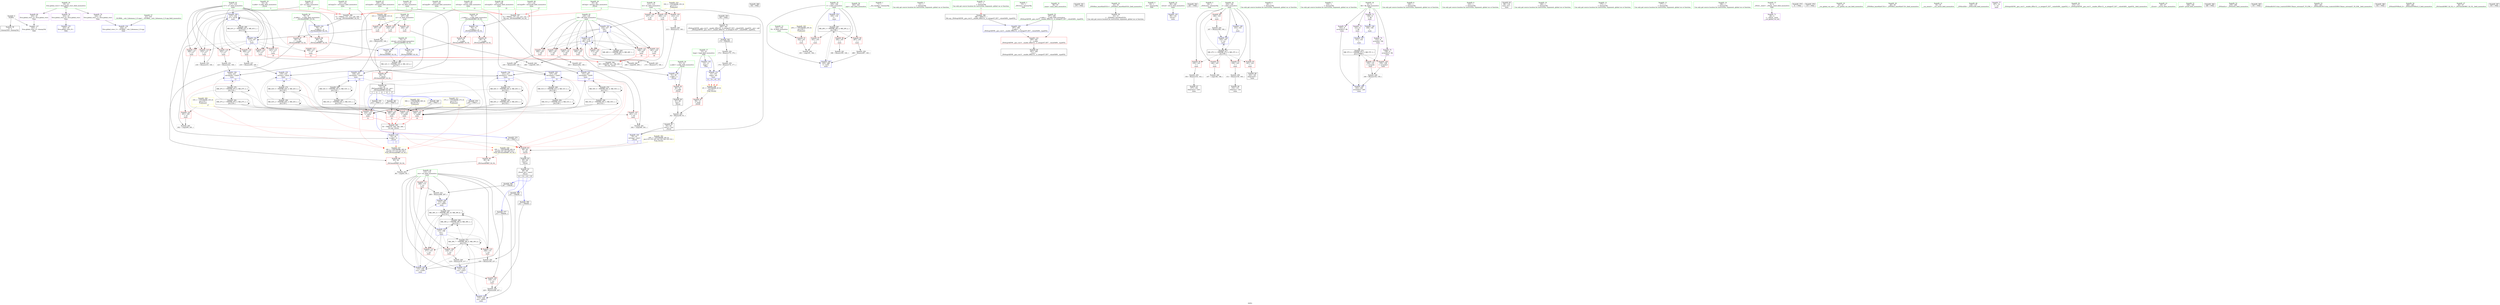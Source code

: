 digraph "SVFG" {
	label="SVFG";

	Node0x558e848aaa50 [shape=record,color=grey,label="{NodeID: 0\nNullPtr}"];
	Node0x558e848aaa50 -> Node0x558e848c0bb0[style=solid];
	Node0x558e848aaa50 -> Node0x558e848c5d80[style=solid];
	Node0x558e848bfee0 [shape=record,color=red,label="{NodeID: 111\n268\<--115\n\<--res\nmain\n}"];
	Node0x558e848bfee0 -> Node0x558e848cd900[style=solid];
	Node0x558e848be270 [shape=record,color=green,label="{NodeID: 28\n74\<--75\nretval\<--retval_field_insensitive\n_ZSt3minIiERKT_S2_S2_\n}"];
	Node0x558e848be270 -> Node0x558e848c21c0[style=solid];
	Node0x558e848be270 -> Node0x558e848c6290[style=solid];
	Node0x558e848be270 -> Node0x558e848c6360[style=solid];
	Node0x558e848c8e00 [shape=record,color=black,label="{NodeID: 388\n194 = PHI()\n}"];
	Node0x558e848e2f60 [shape=record,color=yellow,style=double,label="{NodeID: 305\n25V_1 = ENCHI(MR_25V_0)\npts\{102 \}\nFun[main]}"];
	Node0x558e848e2f60 -> Node0x558e848c2770[style=dashed];
	Node0x558e848c5f50 [shape=record,color=blue,label="{NodeID: 139\n53\<--50\nb.addr\<--b\n_Z2coii\n|{|<s1>3}}"];
	Node0x558e848c5f50 -> Node0x558e848c20f0[style=dashed];
	Node0x558e848c5f50:s1 -> Node0x558e848e4300[style=dashed,color=red];
	Node0x558e848c09b0 [shape=record,color=green,label="{NodeID: 56\n303\<--304\nsqrt\<--sqrt_field_insensitive\n}"];
	Node0x558e848cd600 [shape=record,color=grey,label="{NodeID: 250\n259 = Binary(258, 257, )\n}"];
	Node0x558e848cd600 -> Node0x558e848c73a0[style=solid];
	Node0x558e848c7610 [shape=record,color=blue,label="{NodeID: 167\n125\<--274\ni36\<--inc56\nmain\n}"];
	Node0x558e848c7610 -> Node0x558e848c4f20[style=dashed];
	Node0x558e848c7610 -> Node0x558e848c4ff0[style=dashed];
	Node0x558e848c7610 -> Node0x558e848c50c0[style=dashed];
	Node0x558e848c7610 -> Node0x558e848c5190[style=dashed];
	Node0x558e848c7610 -> Node0x558e848c5260[style=dashed];
	Node0x558e848c7610 -> Node0x558e848c5330[style=dashed];
	Node0x558e848c7610 -> Node0x558e848c5400[style=dashed];
	Node0x558e848c7610 -> Node0x558e848c7610[style=dashed];
	Node0x558e848c7610 -> Node0x558e848e05a0[style=dashed];
	Node0x558e848c21c0 [shape=record,color=red,label="{NodeID: 84\n94\<--74\n\<--retval\n_ZSt3minIiERKT_S2_S2_\n}"];
	Node0x558e848c21c0 -> Node0x558e848c10f0[style=solid];
	Node0x558e848ac2e0 [shape=record,color=green,label="{NodeID: 1\n7\<--1\n__dso_handle\<--dummyObj\nGlob }"];
	Node0x558e848bffb0 [shape=record,color=red,label="{NodeID: 112\n277\<--115\n\<--res\nmain\n}"];
	Node0x558e848be340 [shape=record,color=green,label="{NodeID: 29\n76\<--77\n__a.addr\<--__a.addr_field_insensitive\n_ZSt3minIiERKT_S2_S2_\n}"];
	Node0x558e848be340 -> Node0x558e848c2290[style=solid];
	Node0x558e848be340 -> Node0x558e848c2360[style=solid];
	Node0x558e848be340 -> Node0x558e848c60f0[style=solid];
	Node0x558e848c8ed0 [shape=record,color=black,label="{NodeID: 389\n225 = PHI(71, )\n}"];
	Node0x558e848c8ed0 -> Node0x558e848c5740[style=solid];
	Node0x558e848c6020 [shape=record,color=blue,label="{NodeID: 140\n55\<--63\nref.tmp\<--conv1\n_Z2coii\n|{|<s1>3}}"];
	Node0x558e848c6020 -> Node0x558e848c20f0[style=dashed];
	Node0x558e848c6020:s1 -> Node0x558e848e4410[style=dashed,color=red];
	Node0x558e848c0ab0 [shape=record,color=green,label="{NodeID: 57\n21\<--319\n_GLOBAL__sub_I_kitamasa_2_0.cpp\<--_GLOBAL__sub_I_kitamasa_2_0.cpp_field_insensitive\n}"];
	Node0x558e848c0ab0 -> Node0x558e848c5c80[style=solid];
	Node0x558e848cd780 [shape=record,color=grey,label="{NodeID: 251\n223 = Binary(222, 140, )\n}"];
	Node0x558e848cd780 -> Node0x558e848c6ec0[style=solid];
	Node0x558e848c76e0 [shape=record,color=blue,label="{NodeID: 168\n105\<--288\nt\<--inc61\nmain\n}"];
	Node0x558e848c76e0 -> Node0x558e848de7a0[style=dashed];
	Node0x558e848c2290 [shape=record,color=red,label="{NodeID: 85\n84\<--76\n\<--__a.addr\n_ZSt3minIiERKT_S2_S2_\n}"];
	Node0x558e848c2290 -> Node0x558e848c26a0[style=solid];
	Node0x558e848ac4e0 [shape=record,color=green,label="{NodeID: 2\n13\<--1\n\<--dummyObj\nCan only get source location for instruction, argument, global var or function.}"];
	Node0x558e848c0080 [shape=record,color=red,label="{NodeID: 113\n200\<--117\n\<--i17\nmain\n}"];
	Node0x558e848c0080 -> Node0x558e848cec80[style=solid];
	Node0x558e848be410 [shape=record,color=green,label="{NodeID: 30\n78\<--79\n__b.addr\<--__b.addr_field_insensitive\n_ZSt3minIiERKT_S2_S2_\n}"];
	Node0x558e848be410 -> Node0x558e848c2430[style=solid];
	Node0x558e848be410 -> Node0x558e848c2500[style=solid];
	Node0x558e848be410 -> Node0x558e848c61c0[style=solid];
	Node0x558e848c90d0 [shape=record,color=black,label="{NodeID: 390\n227 = PHI(48, )\n}"];
	Node0x558e848c90d0 -> Node0x558e848ce200[style=solid];
	Node0x558e848c60f0 [shape=record,color=blue,label="{NodeID: 141\n76\<--72\n__a.addr\<--__a\n_ZSt3minIiERKT_S2_S2_\n}"];
	Node0x558e848c60f0 -> Node0x558e848c2290[style=dashed];
	Node0x558e848c60f0 -> Node0x558e848c2360[style=dashed];
	Node0x558e848c0bb0 [shape=record,color=black,label="{NodeID: 58\n2\<--3\ndummyVal\<--dummyVal\n}"];
	Node0x558e848cd900 [shape=record,color=grey,label="{NodeID: 252\n269 = Binary(268, 267, )\n}"];
	Node0x558e848cd900 -> Node0x558e848c7540[style=solid];
	Node0x558e848c77b0 [shape=record,color=blue,label="{NodeID: 169\n297\<--296\n__x.addr\<--__x\n_ZSt4sqrtIiEN9__gnu_cxx11__enable_ifIXsr12__is_integerIT_EE7__valueEdE6__typeES2_\n}"];
	Node0x558e848c77b0 -> Node0x558e848c59b0[style=dashed];
	Node0x558e848c2360 [shape=record,color=red,label="{NodeID: 86\n91\<--76\n\<--__a.addr\n_ZSt3minIiERKT_S2_S2_\n}"];
	Node0x558e848c2360 -> Node0x558e848c6360[style=solid];
	Node0x558e848ac570 [shape=record,color=green,label="{NodeID: 3\n15\<--1\n_ZSt3cin\<--dummyObj\nGlob }"];
	Node0x558e848c0150 [shape=record,color=red,label="{NodeID: 114\n205\<--117\n\<--i17\nmain\n}"];
	Node0x558e848c0150 -> Node0x558e848cee00[style=solid];
	Node0x558e848be4e0 [shape=record,color=green,label="{NodeID: 31\n96\<--97\nmain\<--main_field_insensitive\n}"];
	Node0x558e848c9210 [shape=record,color=black,label="{NodeID: 391\n278 = PHI()\n}"];
	Node0x558e848e3200 [shape=record,color=yellow,style=double,label="{NodeID: 308\n31V_1 = ENCHI(MR_31V_0)\npts\{108 \}\nFun[main]}"];
	Node0x558e848e3200 -> Node0x558e848bf5f0[style=dashed];
	Node0x558e848e3200 -> Node0x558e848bf6c0[style=dashed];
	Node0x558e848e3200 -> Node0x558e848bf790[style=dashed];
	Node0x558e848c61c0 [shape=record,color=blue,label="{NodeID: 142\n78\<--73\n__b.addr\<--__b\n_ZSt3minIiERKT_S2_S2_\n}"];
	Node0x558e848c61c0 -> Node0x558e848c2430[style=dashed];
	Node0x558e848c61c0 -> Node0x558e848c2500[style=dashed];
	Node0x558e848c0cb0 [shape=record,color=black,label="{NodeID: 59\n32\<--33\n\<--_ZNSt8ios_base4InitD1Ev\nCan only get source location for instruction, argument, global var or function.}"];
	Node0x558e848cda80 [shape=record,color=grey,label="{NodeID: 253\n234 = Binary(233, 140, )\n}"];
	Node0x558e848cda80 -> Node0x558e848c7060[style=solid];
	Node0x558e848c2430 [shape=record,color=red,label="{NodeID: 87\n82\<--78\n\<--__b.addr\n_ZSt3minIiERKT_S2_S2_\n}"];
	Node0x558e848c2430 -> Node0x558e848c25d0[style=solid];
	Node0x558e848ac930 [shape=record,color=green,label="{NodeID: 4\n16\<--1\n.str\<--dummyObj\nGlob }"];
	Node0x558e848c0220 [shape=record,color=red,label="{NodeID: 115\n208\<--117\n\<--i17\nmain\n|{<s0>12}}"];
	Node0x558e848c0220:s0 -> Node0x558e848c9480[style=solid,color=red];
	Node0x558e848be5b0 [shape=record,color=green,label="{NodeID: 32\n99\<--100\nretval\<--retval_field_insensitive\nmain\n}"];
	Node0x558e848be5b0 -> Node0x558e848c6430[style=solid];
	Node0x558e848c92e0 [shape=record,color=black,label="{NodeID: 392\n281 = PHI()\n}"];
	Node0x558e848e32e0 [shape=record,color=yellow,style=double,label="{NodeID: 309\n33V_1 = ENCHI(MR_33V_0)\npts\{110 \}\nFun[main]|{|<s5>17}}"];
	Node0x558e848e32e0 -> Node0x558e848bf860[style=dashed];
	Node0x558e848e32e0 -> Node0x558e848c5670[style=dashed];
	Node0x558e848e32e0 -> Node0x558e848c5740[style=dashed];
	Node0x558e848e32e0 -> Node0x558e848c5810[style=dashed];
	Node0x558e848e32e0 -> Node0x558e848c58e0[style=dashed];
	Node0x558e848e32e0:s5 -> Node0x558e848e4300[style=dashed,color=red];
	Node0x558e848c6290 [shape=record,color=blue,label="{NodeID: 143\n74\<--88\nretval\<--\n_ZSt3minIiERKT_S2_S2_\n}"];
	Node0x558e848c6290 -> Node0x558e848e19a0[style=dashed];
	Node0x558e848c0db0 [shape=record,color=black,label="{NodeID: 60\n61\<--60\nconv\<--\n_Z2coii\n}"];
	Node0x558e848c0db0 -> Node0x558e848cce80[style=solid];
	Node0x558e848cdc00 [shape=record,color=grey,label="{NodeID: 254\n174 = Binary(175, 170, )\n}"];
	Node0x558e848cdc00 -> Node0x558e848ce380[style=solid];
	Node0x558e848c2500 [shape=record,color=red,label="{NodeID: 88\n88\<--78\n\<--__b.addr\n_ZSt3minIiERKT_S2_S2_\n}"];
	Node0x558e848c2500 -> Node0x558e848c6290[style=solid];
	Node0x558e848ac9c0 [shape=record,color=green,label="{NodeID: 5\n18\<--1\n_ZSt4cout\<--dummyObj\nGlob }"];
	Node0x558e848c4be0 [shape=record,color=red,label="{NodeID: 116\n209\<--117\n\<--i17\nmain\n}"];
	Node0x558e848c4be0 -> Node0x558e848ce080[style=solid];
	Node0x558e848be680 [shape=record,color=green,label="{NodeID: 33\n101\<--102\nN\<--N_field_insensitive\nmain\n}"];
	Node0x558e848be680 -> Node0x558e848c2770[style=solid];
	Node0x558e848c93b0 [shape=record,color=black,label="{NodeID: 393\n302 = PHI()\n}"];
	Node0x558e848c93b0 -> Node0x558e848c15d0[style=solid];
	Node0x558e848e33c0 [shape=record,color=yellow,style=double,label="{NodeID: 310\n35V_1 = ENCHI(MR_35V_0)\npts\{112 \}\nFun[main]}"];
	Node0x558e848e33c0 -> Node0x558e848bf930[style=dashed];
	Node0x558e848e33c0 -> Node0x558e848bfa00[style=dashed];
	Node0x558e848e33c0 -> Node0x558e848bfad0[style=dashed];
	Node0x558e848c6360 [shape=record,color=blue,label="{NodeID: 144\n74\<--91\nretval\<--\n_ZSt3minIiERKT_S2_S2_\n}"];
	Node0x558e848c6360 -> Node0x558e848e19a0[style=dashed];
	Node0x558e848c0e80 [shape=record,color=black,label="{NodeID: 61\n63\<--62\nconv1\<--mul\n_Z2coii\n}"];
	Node0x558e848c0e80 -> Node0x558e848c6020[style=solid];
	Node0x558e848cdd80 [shape=record,color=grey,label="{NodeID: 255\n156 = Binary(155, 143, )\n}"];
	Node0x558e848cdd80 -> Node0x558e848c1360[style=solid];
	Node0x558e848c25d0 [shape=record,color=red,label="{NodeID: 89\n83\<--82\n\<--\n_ZSt3minIiERKT_S2_S2_\n}"];
	Node0x558e848c25d0 -> Node0x558e848ce980[style=solid];
	Node0x558e848aca50 [shape=record,color=green,label="{NodeID: 6\n20\<--1\n\<--dummyObj\nCan only get source location for instruction, argument, global var or function.}"];
	Node0x558e848c4cb0 [shape=record,color=red,label="{NodeID: 117\n221\<--117\n\<--i17\nmain\n|{<s0>14}}"];
	Node0x558e848c4cb0:s0 -> Node0x558e848c9480[style=solid,color=red];
	Node0x558e848be750 [shape=record,color=green,label="{NodeID: 34\n103\<--104\ni\<--i_field_insensitive\nmain\n}"];
	Node0x558e848be750 -> Node0x558e848c2840[style=solid];
	Node0x558e848be750 -> Node0x558e848c2910[style=solid];
	Node0x558e848be750 -> Node0x558e848c29e0[style=solid];
	Node0x558e848be750 -> Node0x558e848c2ab0[style=solid];
	Node0x558e848be750 -> Node0x558e848bf2b0[style=solid];
	Node0x558e848be750 -> Node0x558e848c66a0[style=solid];
	Node0x558e848be750 -> Node0x558e848c6840[style=solid];
	Node0x558e848c9480 [shape=record,color=black,label="{NodeID: 394\n49 = PHI(208, 221, 248, 261, )\n0th arg _Z2coii }"];
	Node0x558e848c9480 -> Node0x558e848c5e80[style=solid];
	Node0x558e848e34a0 [shape=record,color=yellow,style=double,label="{NodeID: 311\n37V_1 = ENCHI(MR_37V_0)\npts\{114 \}\nFun[main]|{|<s5>13}}"];
	Node0x558e848e34a0 -> Node0x558e848bfba0[style=dashed];
	Node0x558e848e34a0 -> Node0x558e848c5670[style=dashed];
	Node0x558e848e34a0 -> Node0x558e848c5740[style=dashed];
	Node0x558e848e34a0 -> Node0x558e848c5810[style=dashed];
	Node0x558e848e34a0 -> Node0x558e848c58e0[style=dashed];
	Node0x558e848e34a0:s5 -> Node0x558e848e4300[style=dashed,color=red];
	Node0x558e848c6430 [shape=record,color=blue,label="{NodeID: 145\n99\<--134\nretval\<--\nmain\n}"];
	Node0x558e848c0f50 [shape=record,color=black,label="{NodeID: 62\n69\<--68\nconv2\<--\n_Z2coii\n}"];
	Node0x558e848c0f50 -> Node0x558e848c1020[style=solid];
	Node0x558e848cdf00 [shape=record,color=grey,label="{NodeID: 256\n151 = Binary(150, 140, )\n}"];
	Node0x558e848cdf00 -> Node0x558e848c1290[style=solid];
	Node0x558e848c26a0 [shape=record,color=red,label="{NodeID: 90\n85\<--84\n\<--\n_ZSt3minIiERKT_S2_S2_\n}"];
	Node0x558e848c26a0 -> Node0x558e848ce980[style=solid];
	Node0x558e848ad960 [shape=record,color=green,label="{NodeID: 7\n134\<--1\n\<--dummyObj\nCan only get source location for instruction, argument, global var or function.}"];
	Node0x558e848c4d80 [shape=record,color=red,label="{NodeID: 118\n222\<--117\n\<--i17\nmain\n}"];
	Node0x558e848c4d80 -> Node0x558e848cd780[style=solid];
	Node0x558e848be820 [shape=record,color=green,label="{NodeID: 35\n105\<--106\nt\<--t_field_insensitive\nmain\n}"];
	Node0x558e848be820 -> Node0x558e848bf380[style=solid];
	Node0x558e848be820 -> Node0x558e848bf450[style=solid];
	Node0x558e848be820 -> Node0x558e848bf520[style=solid];
	Node0x558e848be820 -> Node0x558e848c69e0[style=solid];
	Node0x558e848be820 -> Node0x558e848c76e0[style=solid];
	Node0x558e848c98c0 [shape=record,color=black,label="{NodeID: 395\n50 = PHI(216, 226, 256, 266, )\n1st arg _Z2coii }"];
	Node0x558e848c98c0 -> Node0x558e848c5f50[style=solid];
	Node0x558e848c6500 [shape=record,color=blue,label="{NodeID: 146\n138\<--140\n\<--\nmain\n}"];
	Node0x558e848c6500 -> Node0x558e848c65d0[style=dashed];
	Node0x558e848c1020 [shape=record,color=black,label="{NodeID: 63\n48\<--69\n_Z2coii_ret\<--conv2\n_Z2coii\n|{<s0>12|<s1>14|<s2>16|<s3>18}}"];
	Node0x558e848c1020:s0 -> Node0x558e848faef0[style=solid,color=blue];
	Node0x558e848c1020:s1 -> Node0x558e848c90d0[style=solid,color=blue];
	Node0x558e848c1020:s2 -> Node0x558e848fb270[style=solid,color=blue];
	Node0x558e848c1020:s3 -> Node0x558e848fb4f0[style=solid,color=blue];
	Node0x558e848ce080 [shape=record,color=grey,label="{NodeID: 257\n210 = Binary(209, 140, )\n}"];
	Node0x558e848ce080 -> Node0x558e848c6c50[style=solid];
	Node0x558e848c2770 [shape=record,color=red,label="{NodeID: 91\n182\<--101\n\<--N\nmain\n}"];
	Node0x558e848c2770 -> Node0x558e848ceb00[style=solid];
	Node0x558e848ad9f0 [shape=record,color=green,label="{NodeID: 8\n140\<--1\n\<--dummyObj\nCan only get source location for instruction, argument, global var or function.}"];
	Node0x558e848c4e50 [shape=record,color=red,label="{NodeID: 119\n233\<--117\n\<--i17\nmain\n}"];
	Node0x558e848c4e50 -> Node0x558e848cda80[style=solid];
	Node0x558e848be8f0 [shape=record,color=green,label="{NodeID: 36\n107\<--108\na1\<--a1_field_insensitive\nmain\n}"];
	Node0x558e848be8f0 -> Node0x558e848bf5f0[style=solid];
	Node0x558e848be8f0 -> Node0x558e848bf6c0[style=solid];
	Node0x558e848be8f0 -> Node0x558e848bf790[style=solid];
	Node0x558e848c9ac0 [shape=record,color=black,label="{NodeID: 396\n296 = PHI(171, )\n0th arg _ZSt4sqrtIiEN9__gnu_cxx11__enable_ifIXsr12__is_integerIT_EE7__valueEdE6__typeES2_ }"];
	Node0x558e848c9ac0 -> Node0x558e848c77b0[style=solid];
	Node0x558e848c65d0 [shape=record,color=blue,label="{NodeID: 147\n141\<--143\n\<--\nmain\n}"];
	Node0x558e848c65d0 -> Node0x558e848d98a0[style=dashed];
	Node0x558e848c10f0 [shape=record,color=black,label="{NodeID: 64\n71\<--94\n_ZSt3minIiERKT_S2_S2__ret\<--\n_ZSt3minIiERKT_S2_S2_\n|{<s0>3|<s1>11|<s2>13|<s3>15|<s4>17}}"];
	Node0x558e848c10f0:s0 -> Node0x558e848f9120[style=solid,color=blue];
	Node0x558e848c10f0:s1 -> Node0x558e848fad00[style=solid,color=blue];
	Node0x558e848c10f0:s2 -> Node0x558e848c8ed0[style=solid,color=blue];
	Node0x558e848c10f0:s3 -> Node0x558e848fb100[style=solid,color=blue];
	Node0x558e848c10f0:s4 -> Node0x558e848fb3b0[style=solid,color=blue];
	Node0x558e848ce200 [shape=record,color=grey,label="{NodeID: 258\n229 = Binary(228, 227, )\n}"];
	Node0x558e848ce200 -> Node0x558e848c6f90[style=solid];
	Node0x558e848c2840 [shape=record,color=red,label="{NodeID: 92\n146\<--103\n\<--i\nmain\n}"];
	Node0x558e848c2840 -> Node0x558e848ce500[style=solid];
	Node0x558e848ada80 [shape=record,color=green,label="{NodeID: 9\n143\<--1\n\<--dummyObj\nCan only get source location for instruction, argument, global var or function.}"];
	Node0x558e848c4f20 [shape=record,color=red,label="{NodeID: 120\n240\<--125\n\<--i36\nmain\n}"];
	Node0x558e848c4f20 -> Node0x558e848ce680[style=solid];
	Node0x558e848be9c0 [shape=record,color=green,label="{NodeID: 37\n109\<--110\na2\<--a2_field_insensitive\nmain\n|{|<s1>17}}"];
	Node0x558e848be9c0 -> Node0x558e848bf860[style=solid];
	Node0x558e848be9c0:s1 -> Node0x558e848c9ed0[style=solid,color=red];
	Node0x558e848c9bd0 [shape=record,color=black,label="{NodeID: 397\n72 = PHI(55, 119, 123, 127, 131, )\n0th arg _ZSt3minIiERKT_S2_S2_ }"];
	Node0x558e848c9bd0 -> Node0x558e848c60f0[style=solid];
	Node0x558e848c66a0 [shape=record,color=blue,label="{NodeID: 148\n103\<--143\ni\<--\nmain\n}"];
	Node0x558e848c66a0 -> Node0x558e848d93a0[style=dashed];
	Node0x558e848c11c0 [shape=record,color=black,label="{NodeID: 65\n98\<--134\nmain_ret\<--\nmain\n}"];
	Node0x558e848ce380 [shape=record,color=grey,label="{NodeID: 259\n176 = Binary(174, 177, )\n}"];
	Node0x558e848ce380 -> Node0x558e848c6910[style=solid];
	Node0x558e848c2910 [shape=record,color=red,label="{NodeID: 93\n150\<--103\n\<--i\nmain\n}"];
	Node0x558e848c2910 -> Node0x558e848cdf00[style=solid];
	Node0x558e848adb10 [shape=record,color=green,label="{NodeID: 10\n148\<--1\n\<--dummyObj\nCan only get source location for instruction, argument, global var or function.}"];
	Node0x558e848de7a0 [shape=record,color=black,label="{NodeID: 287\nMR_29V_3 = PHI(MR_29V_4, MR_29V_2, )\npts\{106 \}\n}"];
	Node0x558e848de7a0 -> Node0x558e848bf380[style=dashed];
	Node0x558e848de7a0 -> Node0x558e848bf450[style=dashed];
	Node0x558e848de7a0 -> Node0x558e848bf520[style=dashed];
	Node0x558e848de7a0 -> Node0x558e848c76e0[style=dashed];
	Node0x558e848c4ff0 [shape=record,color=red,label="{NodeID: 121\n245\<--125\n\<--i36\nmain\n}"];
	Node0x558e848c4ff0 -> Node0x558e848ce800[style=solid];
	Node0x558e848bea90 [shape=record,color=green,label="{NodeID: 38\n111\<--112\nb1\<--b1_field_insensitive\nmain\n}"];
	Node0x558e848bea90 -> Node0x558e848bf930[style=solid];
	Node0x558e848bea90 -> Node0x558e848bfa00[style=solid];
	Node0x558e848bea90 -> Node0x558e848bfad0[style=solid];
	Node0x558e848c9ed0 [shape=record,color=black,label="{NodeID: 398\n73 = PHI(53, 121, 113, 129, 109, )\n1st arg _ZSt3minIiERKT_S2_S2_ }"];
	Node0x558e848c9ed0 -> Node0x558e848c61c0[style=solid];
	Node0x558e848c6770 [shape=record,color=blue,label="{NodeID: 149\n163\<--160\narrayidx5\<--add\nmain\n}"];
	Node0x558e848c6770 -> Node0x558e848d98a0[style=dashed];
	Node0x558e848c1290 [shape=record,color=black,label="{NodeID: 66\n152\<--151\nidxprom\<--sub\nmain\n}"];
	Node0x558e848ce500 [shape=record,color=grey,label="{NodeID: 260\n147 = cmp(146, 148, )\n}"];
	Node0x558e848c29e0 [shape=record,color=red,label="{NodeID: 94\n155\<--103\n\<--i\nmain\n}"];
	Node0x558e848c29e0 -> Node0x558e848cdd80[style=solid];
	Node0x558e848adba0 [shape=record,color=green,label="{NodeID: 11\n171\<--1\n\<--dummyObj\nCan only get source location for instruction, argument, global var or function.|{<s0>5}}"];
	Node0x558e848adba0:s0 -> Node0x558e848c9ac0[style=solid,color=red];
	Node0x558e848deca0 [shape=record,color=black,label="{NodeID: 288\nMR_39V_2 = PHI(MR_39V_8, MR_39V_1, )\npts\{116 \}\n}"];
	Node0x558e848deca0 -> Node0x558e848c6ab0[style=dashed];
	Node0x558e848c50c0 [shape=record,color=red,label="{NodeID: 122\n248\<--125\n\<--i36\nmain\n|{<s0>16}}"];
	Node0x558e848c50c0:s0 -> Node0x558e848c9480[style=solid,color=red];
	Node0x558e848beb60 [shape=record,color=green,label="{NodeID: 39\n113\<--114\nb2\<--b2_field_insensitive\nmain\n|{|<s1>13}}"];
	Node0x558e848beb60 -> Node0x558e848bfba0[style=solid];
	Node0x558e848beb60:s1 -> Node0x558e848c9ed0[style=solid,color=red];
	Node0x558e848c6840 [shape=record,color=blue,label="{NodeID: 150\n103\<--167\ni\<--inc\nmain\n}"];
	Node0x558e848c6840 -> Node0x558e848d93a0[style=dashed];
	Node0x558e848c1360 [shape=record,color=black,label="{NodeID: 67\n157\<--156\nidxprom2\<--sub1\nmain\n}"];
	Node0x558e848ce680 [shape=record,color=grey,label="{NodeID: 261\n242 = cmp(240, 241, )\n}"];
	Node0x558e848c2ab0 [shape=record,color=red,label="{NodeID: 95\n161\<--103\n\<--i\nmain\n}"];
	Node0x558e848c2ab0 -> Node0x558e848c1430[style=solid];
	Node0x558e848bd670 [shape=record,color=green,label="{NodeID: 12\n175\<--1\n\<--dummyObj\nCan only get source location for instruction, argument, global var or function.}"];
	Node0x558e848df1a0 [shape=record,color=black,label="{NodeID: 289\nMR_41V_2 = PHI(MR_41V_4, MR_41V_1, )\npts\{118 \}\n}"];
	Node0x558e848df1a0 -> Node0x558e848c6b80[style=dashed];
	Node0x558e848c5190 [shape=record,color=red,label="{NodeID: 123\n249\<--125\n\<--i36\nmain\n}"];
	Node0x558e848c5190 -> Node0x558e848cd000[style=solid];
	Node0x558e848bec30 [shape=record,color=green,label="{NodeID: 40\n115\<--116\nres\<--res_field_insensitive\nmain\n}"];
	Node0x558e848bec30 -> Node0x558e848bfc70[style=solid];
	Node0x558e848bec30 -> Node0x558e848bfd40[style=solid];
	Node0x558e848bec30 -> Node0x558e848bfe10[style=solid];
	Node0x558e848bec30 -> Node0x558e848bfee0[style=solid];
	Node0x558e848bec30 -> Node0x558e848bffb0[style=solid];
	Node0x558e848bec30 -> Node0x558e848c6ab0[style=solid];
	Node0x558e848bec30 -> Node0x558e848c6df0[style=solid];
	Node0x558e848bec30 -> Node0x558e848c6f90[style=solid];
	Node0x558e848bec30 -> Node0x558e848c73a0[style=solid];
	Node0x558e848bec30 -> Node0x558e848c7540[style=solid];
	Node0x558e848c6910 [shape=record,color=blue,label="{NodeID: 151\n12\<--176\nhoge\<--div\nmain\n|{<s0>12|<s1>14|<s2>16|<s3>18}}"];
	Node0x558e848c6910:s0 -> Node0x558e848e1ea0[style=dashed,color=red];
	Node0x558e848c6910:s1 -> Node0x558e848e1ea0[style=dashed,color=red];
	Node0x558e848c6910:s2 -> Node0x558e848e1ea0[style=dashed,color=red];
	Node0x558e848c6910:s3 -> Node0x558e848e1ea0[style=dashed,color=red];
	Node0x558e848c1430 [shape=record,color=black,label="{NodeID: 68\n162\<--161\nidxprom4\<--\nmain\n}"];
	Node0x558e848ce800 [shape=record,color=grey,label="{NodeID: 262\n246 = cmp(244, 245, )\n}"];
	Node0x558e848bf2b0 [shape=record,color=red,label="{NodeID: 96\n166\<--103\n\<--i\nmain\n}"];
	Node0x558e848bf2b0 -> Node0x558e848ccd00[style=solid];
	Node0x558e848bd700 [shape=record,color=green,label="{NodeID: 13\n177\<--1\n\<--dummyObj\nCan only get source location for instruction, argument, global var or function.}"];
	Node0x558e848df6a0 [shape=record,color=black,label="{NodeID: 290\nMR_43V_2 = PHI(MR_43V_3, MR_43V_1, )\npts\{120 \}\n}"];
	Node0x558e848df6a0 -> Node0x558e848c5810[style=dashed];
	Node0x558e848df6a0 -> Node0x558e848c58e0[style=dashed];
	Node0x558e848df6a0 -> Node0x558e848c6c50[style=dashed];
	Node0x558e848df6a0 -> Node0x558e848da2a0[style=dashed];
	Node0x558e848df6a0 -> Node0x558e848df6a0[style=dashed];
	Node0x558e848c5260 [shape=record,color=red,label="{NodeID: 124\n261\<--125\n\<--i36\nmain\n|{<s0>18}}"];
	Node0x558e848c5260:s0 -> Node0x558e848c9480[style=solid,color=red];
	Node0x558e848bed00 [shape=record,color=green,label="{NodeID: 41\n117\<--118\ni17\<--i17_field_insensitive\nmain\n}"];
	Node0x558e848bed00 -> Node0x558e848c0080[style=solid];
	Node0x558e848bed00 -> Node0x558e848c0150[style=solid];
	Node0x558e848bed00 -> Node0x558e848c0220[style=solid];
	Node0x558e848bed00 -> Node0x558e848c4be0[style=solid];
	Node0x558e848bed00 -> Node0x558e848c4cb0[style=solid];
	Node0x558e848bed00 -> Node0x558e848c4d80[style=solid];
	Node0x558e848bed00 -> Node0x558e848c4e50[style=solid];
	Node0x558e848bed00 -> Node0x558e848c6b80[style=solid];
	Node0x558e848bed00 -> Node0x558e848c7060[style=solid];
	Node0x558e848c69e0 [shape=record,color=blue,label="{NodeID: 152\n105\<--134\nt\<--\nmain\n}"];
	Node0x558e848c69e0 -> Node0x558e848de7a0[style=dashed];
	Node0x558e848c1500 [shape=record,color=black,label="{NodeID: 69\n301\<--300\nconv\<--\n_ZSt4sqrtIiEN9__gnu_cxx11__enable_ifIXsr12__is_integerIT_EE7__valueEdE6__typeES2_\n}"];
	Node0x558e848ce980 [shape=record,color=grey,label="{NodeID: 263\n86 = cmp(83, 85, )\n}"];
	Node0x558e848bf380 [shape=record,color=red,label="{NodeID: 97\n181\<--105\n\<--t\nmain\n}"];
	Node0x558e848bf380 -> Node0x558e848ceb00[style=solid];
	Node0x558e848bd790 [shape=record,color=green,label="{NodeID: 14\n196\<--1\n\<--dummyObj\nCan only get source location for instruction, argument, global var or function.}"];
	Node0x558e848f9120 [shape=record,color=black,label="{NodeID: 374\n65 = PHI(71, )\n}"];
	Node0x558e848f9120 -> Node0x558e848c20f0[style=solid];
	Node0x558e848dfba0 [shape=record,color=black,label="{NodeID: 291\nMR_45V_2 = PHI(MR_45V_3, MR_45V_1, )\npts\{122 \}\n}"];
	Node0x558e848dfba0 -> Node0x558e848c5810[style=dashed];
	Node0x558e848dfba0 -> Node0x558e848c58e0[style=dashed];
	Node0x558e848dfba0 -> Node0x558e848c6d20[style=dashed];
	Node0x558e848dfba0 -> Node0x558e848da7a0[style=dashed];
	Node0x558e848dfba0 -> Node0x558e848dfba0[style=dashed];
	Node0x558e848c5330 [shape=record,color=red,label="{NodeID: 125\n262\<--125\n\<--i36\nmain\n}"];
	Node0x558e848c5330 -> Node0x558e848cd180[style=solid];
	Node0x558e848bedd0 [shape=record,color=green,label="{NodeID: 42\n119\<--120\nref.tmp\<--ref.tmp_field_insensitive\nmain\n|{|<s1>11}}"];
	Node0x558e848bedd0 -> Node0x558e848c6c50[style=solid];
	Node0x558e848bedd0:s1 -> Node0x558e848c9bd0[style=solid,color=red];
	Node0x558e848c6ab0 [shape=record,color=blue,label="{NodeID: 153\n115\<--196\nres\<--\nmain\n}"];
	Node0x558e848c6ab0 -> Node0x558e848bfc70[style=dashed];
	Node0x558e848c6ab0 -> Node0x558e848bfe10[style=dashed];
	Node0x558e848c6ab0 -> Node0x558e848bffb0[style=dashed];
	Node0x558e848c6ab0 -> Node0x558e848c6df0[style=dashed];
	Node0x558e848c6ab0 -> Node0x558e848c73a0[style=dashed];
	Node0x558e848c6ab0 -> Node0x558e848d7fa0[style=dashed];
	Node0x558e848c6ab0 -> Node0x558e848d9da0[style=dashed];
	Node0x558e848c6ab0 -> Node0x558e848deca0[style=dashed];
	Node0x558e848c15d0 [shape=record,color=black,label="{NodeID: 70\n295\<--302\n_ZSt4sqrtIiEN9__gnu_cxx11__enable_ifIXsr12__is_integerIT_EE7__valueEdE6__typeES2__ret\<--call\n_ZSt4sqrtIiEN9__gnu_cxx11__enable_ifIXsr12__is_integerIT_EE7__valueEdE6__typeES2_\n|{<s0>5}}"];
	Node0x558e848c15d0:s0 -> Node0x558e848fb630[style=solid,color=blue];
	Node0x558e848ceb00 [shape=record,color=grey,label="{NodeID: 264\n183 = cmp(181, 182, )\n}"];
	Node0x558e848bf450 [shape=record,color=red,label="{NodeID: 98\n185\<--105\n\<--t\nmain\n}"];
	Node0x558e848bf450 -> Node0x558e848cc880[style=solid];
	Node0x558e848bd820 [shape=record,color=green,label="{NodeID: 15\n4\<--6\n_ZStL8__ioinit\<--_ZStL8__ioinit_field_insensitive\nGlob }"];
	Node0x558e848bd820 -> Node0x558e848c16a0[style=solid];
	Node0x558e845db850 [shape=record,color=black,label="{NodeID: 375\n31 = PHI()\n}"];
	Node0x558e848e00a0 [shape=record,color=black,label="{NodeID: 292\nMR_47V_2 = PHI(MR_47V_3, MR_47V_1, )\npts\{124 \}\n}"];
	Node0x558e848e00a0 -> Node0x558e848c5670[style=dashed];
	Node0x558e848e00a0 -> Node0x558e848c5810[style=dashed];
	Node0x558e848e00a0 -> Node0x558e848c58e0[style=dashed];
	Node0x558e848e00a0 -> Node0x558e848c6ec0[style=dashed];
	Node0x558e848e00a0 -> Node0x558e848daca0[style=dashed];
	Node0x558e848e00a0 -> Node0x558e848e00a0[style=dashed];
	Node0x558e848c5400 [shape=record,color=red,label="{NodeID: 126\n273\<--125\n\<--i36\nmain\n}"];
	Node0x558e848c5400 -> Node0x558e848ccb80[style=solid];
	Node0x558e848beea0 [shape=record,color=green,label="{NodeID: 43\n121\<--122\nref.tmp23\<--ref.tmp23_field_insensitive\nmain\n|{|<s1>11}}"];
	Node0x558e848beea0 -> Node0x558e848c6d20[style=solid];
	Node0x558e848beea0:s1 -> Node0x558e848c9ed0[style=solid,color=red];
	Node0x558e848c6b80 [shape=record,color=blue,label="{NodeID: 154\n117\<--197\ni17\<--\nmain\n}"];
	Node0x558e848c6b80 -> Node0x558e848c0080[style=dashed];
	Node0x558e848c6b80 -> Node0x558e848c0150[style=dashed];
	Node0x558e848c6b80 -> Node0x558e848c0220[style=dashed];
	Node0x558e848c6b80 -> Node0x558e848c4be0[style=dashed];
	Node0x558e848c6b80 -> Node0x558e848c4cb0[style=dashed];
	Node0x558e848c6b80 -> Node0x558e848c4d80[style=dashed];
	Node0x558e848c6b80 -> Node0x558e848c4e50[style=dashed];
	Node0x558e848c6b80 -> Node0x558e848c7060[style=dashed];
	Node0x558e848c6b80 -> Node0x558e848df1a0[style=dashed];
	Node0x558e848c16a0 [shape=record,color=purple,label="{NodeID: 71\n30\<--4\n\<--_ZStL8__ioinit\n__cxx_global_var_init\n}"];
	Node0x558e848cec80 [shape=record,color=grey,label="{NodeID: 265\n202 = cmp(200, 201, )\n}"];
	Node0x558e848bf520 [shape=record,color=red,label="{NodeID: 99\n287\<--105\n\<--t\nmain\n}"];
	Node0x558e848bf520 -> Node0x558e848cc580[style=solid];
	Node0x558e848bd8b0 [shape=record,color=green,label="{NodeID: 16\n8\<--11\nfib\<--fib_field_insensitive\nGlob }"];
	Node0x558e848bd8b0 -> Node0x558e848c1770[style=solid];
	Node0x558e848bd8b0 -> Node0x558e848c1840[style=solid];
	Node0x558e848bd8b0 -> Node0x558e848c1910[style=solid];
	Node0x558e848bd8b0 -> Node0x558e848c19e0[style=solid];
	Node0x558e848bd8b0 -> Node0x558e848c1ab0[style=solid];
	Node0x558e848fad00 [shape=record,color=black,label="{NodeID: 376\n215 = PHI(71, )\n}"];
	Node0x558e848fad00 -> Node0x558e848c5670[style=solid];
	Node0x558e848e05a0 [shape=record,color=black,label="{NodeID: 293\nMR_49V_2 = PHI(MR_49V_4, MR_49V_1, )\npts\{126 \}\n}"];
	Node0x558e848e05a0 -> Node0x558e848c7130[style=dashed];
	Node0x558e848c54d0 [shape=record,color=red,label="{NodeID: 127\n154\<--153\n\<--arrayidx\nmain\n}"];
	Node0x558e848c54d0 -> Node0x558e848cd300[style=solid];
	Node0x558e848bef70 [shape=record,color=green,label="{NodeID: 44\n123\<--124\nref.tmp28\<--ref.tmp28_field_insensitive\nmain\n|{|<s1>13}}"];
	Node0x558e848bef70 -> Node0x558e848c6ec0[style=solid];
	Node0x558e848bef70:s1 -> Node0x558e848c9bd0[style=solid,color=red];
	Node0x558e848c6c50 [shape=record,color=blue,label="{NodeID: 155\n119\<--210\nref.tmp\<--sub22\nmain\n|{|<s3>11}}"];
	Node0x558e848c6c50 -> Node0x558e848c5670[style=dashed];
	Node0x558e848c6c50 -> Node0x558e848c5740[style=dashed];
	Node0x558e848c6c50 -> Node0x558e848da2a0[style=dashed];
	Node0x558e848c6c50:s3 -> Node0x558e848e4410[style=dashed,color=red];
	Node0x558e848c1770 [shape=record,color=purple,label="{NodeID: 72\n138\<--8\n\<--fib\nmain\n}"];
	Node0x558e848c1770 -> Node0x558e848c6500[style=solid];
	Node0x558e848cee00 [shape=record,color=grey,label="{NodeID: 266\n206 = cmp(204, 205, )\n}"];
	Node0x558e848bf5f0 [shape=record,color=red,label="{NodeID: 100\n197\<--107\n\<--a1\nmain\n}"];
	Node0x558e848bf5f0 -> Node0x558e848c6b80[style=solid];
	Node0x558e848bd980 [shape=record,color=green,label="{NodeID: 17\n12\<--14\nhoge\<--hoge_field_insensitive\nGlob }"];
	Node0x558e848bd980 -> Node0x558e848c1f50[style=solid];
	Node0x558e848bd980 -> Node0x558e848c5a80[style=solid];
	Node0x558e848bd980 -> Node0x558e848c6910[style=solid];
	Node0x558e848faef0 [shape=record,color=black,label="{NodeID: 377\n217 = PHI(48, )\n}"];
	Node0x558e848faef0 -> Node0x558e848cd480[style=solid];
	Node0x558e848e0aa0 [shape=record,color=black,label="{NodeID: 294\nMR_51V_2 = PHI(MR_51V_3, MR_51V_1, )\npts\{128 \}\n}"];
	Node0x558e848e0aa0 -> Node0x558e848c5670[style=dashed];
	Node0x558e848e0aa0 -> Node0x558e848c5740[style=dashed];
	Node0x558e848e0aa0 -> Node0x558e848c7200[style=dashed];
	Node0x558e848e0aa0 -> Node0x558e848d84a0[style=dashed];
	Node0x558e848e0aa0 -> Node0x558e848e0aa0[style=dashed];
	Node0x558e848c55a0 [shape=record,color=red,label="{NodeID: 128\n159\<--158\n\<--arrayidx3\nmain\n}"];
	Node0x558e848c55a0 -> Node0x558e848cd300[style=solid];
	Node0x558e848bf040 [shape=record,color=green,label="{NodeID: 45\n125\<--126\ni36\<--i36_field_insensitive\nmain\n}"];
	Node0x558e848bf040 -> Node0x558e848c4f20[style=solid];
	Node0x558e848bf040 -> Node0x558e848c4ff0[style=solid];
	Node0x558e848bf040 -> Node0x558e848c50c0[style=solid];
	Node0x558e848bf040 -> Node0x558e848c5190[style=solid];
	Node0x558e848bf040 -> Node0x558e848c5260[style=solid];
	Node0x558e848bf040 -> Node0x558e848c5330[style=solid];
	Node0x558e848bf040 -> Node0x558e848c5400[style=solid];
	Node0x558e848bf040 -> Node0x558e848c7130[style=solid];
	Node0x558e848bf040 -> Node0x558e848c7610[style=solid];
	Node0x558e848e3e40 [shape=record,color=yellow,style=double,label="{NodeID: 322\n59V_1 = ENCHI(MR_59V_0)\npts\{54 56 \}\nFun[main]}"];
	Node0x558e848e3e40 -> Node0x558e848c5670[style=dashed];
	Node0x558e848e3e40 -> Node0x558e848c5740[style=dashed];
	Node0x558e848e3e40 -> Node0x558e848c5810[style=dashed];
	Node0x558e848e3e40 -> Node0x558e848c58e0[style=dashed];
	Node0x558e848cc580 [shape=record,color=grey,label="{NodeID: 239\n288 = Binary(287, 140, )\n}"];
	Node0x558e848cc580 -> Node0x558e848c76e0[style=solid];
	Node0x558e848c6d20 [shape=record,color=blue,label="{NodeID: 156\n121\<--213\nref.tmp23\<--sub24\nmain\n|{|<s3>11}}"];
	Node0x558e848c6d20 -> Node0x558e848c5670[style=dashed];
	Node0x558e848c6d20 -> Node0x558e848c5740[style=dashed];
	Node0x558e848c6d20 -> Node0x558e848da7a0[style=dashed];
	Node0x558e848c6d20:s3 -> Node0x558e848e4300[style=dashed,color=red];
	Node0x558e848c1840 [shape=record,color=purple,label="{NodeID: 73\n141\<--8\n\<--fib\nmain\n}"];
	Node0x558e848c1840 -> Node0x558e848c65d0[style=solid];
	Node0x558e848d7fa0 [shape=record,color=black,label="{NodeID: 267\nMR_39V_11 = PHI(MR_39V_10, MR_39V_8, )\npts\{116 \}\n}"];
	Node0x558e848d7fa0 -> Node0x558e848bfe10[style=dashed];
	Node0x558e848d7fa0 -> Node0x558e848bffb0[style=dashed];
	Node0x558e848d7fa0 -> Node0x558e848c73a0[style=dashed];
	Node0x558e848d7fa0 -> Node0x558e848d7fa0[style=dashed];
	Node0x558e848d7fa0 -> Node0x558e848deca0[style=dashed];
	Node0x558e848bf6c0 [shape=record,color=red,label="{NodeID: 101\n244\<--107\n\<--a1\nmain\n}"];
	Node0x558e848bf6c0 -> Node0x558e848ce800[style=solid];
	Node0x558e848bda50 [shape=record,color=green,label="{NodeID: 18\n19\<--23\nllvm.global_ctors\<--llvm.global_ctors_field_insensitive\nGlob }"];
	Node0x558e848bda50 -> Node0x558e848c1c50[style=solid];
	Node0x558e848bda50 -> Node0x558e848c1d50[style=solid];
	Node0x558e848bda50 -> Node0x558e848c1e50[style=solid];
	Node0x558e848fb030 [shape=record,color=black,label="{NodeID: 378\n135 = PHI()\n}"];
	Node0x558e848e0fa0 [shape=record,color=black,label="{NodeID: 295\nMR_53V_2 = PHI(MR_53V_3, MR_53V_1, )\npts\{130 \}\n}"];
	Node0x558e848e0fa0 -> Node0x558e848c5670[style=dashed];
	Node0x558e848e0fa0 -> Node0x558e848c5740[style=dashed];
	Node0x558e848e0fa0 -> Node0x558e848c72d0[style=dashed];
	Node0x558e848e0fa0 -> Node0x558e848d89a0[style=dashed];
	Node0x558e848e0fa0 -> Node0x558e848e0fa0[style=dashed];
	Node0x558e848c5670 [shape=record,color=red,label="{NodeID: 129\n216\<--215\n\<--call25\nmain\n|{<s0>12}}"];
	Node0x558e848c5670:s0 -> Node0x558e848c98c0[style=solid,color=red];
	Node0x558e848bf110 [shape=record,color=green,label="{NodeID: 46\n127\<--128\nref.tmp42\<--ref.tmp42_field_insensitive\nmain\n|{|<s1>15}}"];
	Node0x558e848bf110 -> Node0x558e848c7200[style=solid];
	Node0x558e848bf110:s1 -> Node0x558e848c9bd0[style=solid,color=red];
	Node0x558e848cc700 [shape=record,color=grey,label="{NodeID: 240\n213 = Binary(212, 140, )\n}"];
	Node0x558e848cc700 -> Node0x558e848c6d20[style=solid];
	Node0x558e848c6df0 [shape=record,color=blue,label="{NodeID: 157\n115\<--219\nres\<--sub27\nmain\n}"];
	Node0x558e848c6df0 -> Node0x558e848bfd40[style=dashed];
	Node0x558e848c6df0 -> Node0x558e848c6f90[style=dashed];
	Node0x558e848c1910 [shape=record,color=purple,label="{NodeID: 74\n153\<--8\narrayidx\<--fib\nmain\n}"];
	Node0x558e848c1910 -> Node0x558e848c54d0[style=solid];
	Node0x558e848d84a0 [shape=record,color=black,label="{NodeID: 268\nMR_51V_5 = PHI(MR_51V_4, MR_51V_3, )\npts\{128 \}\n}"];
	Node0x558e848d84a0 -> Node0x558e848c7200[style=dashed];
	Node0x558e848d84a0 -> Node0x558e848d84a0[style=dashed];
	Node0x558e848d84a0 -> Node0x558e848e0aa0[style=dashed];
	Node0x558e848bf790 [shape=record,color=red,label="{NodeID: 102\n252\<--107\n\<--a1\nmain\n}"];
	Node0x558e848bf790 -> Node0x558e848cca00[style=solid];
	Node0x558e848bdb20 [shape=record,color=green,label="{NodeID: 19\n24\<--25\n__cxx_global_var_init\<--__cxx_global_var_init_field_insensitive\n}"];
	Node0x558e848fb100 [shape=record,color=black,label="{NodeID: 379\n255 = PHI(71, )\n}"];
	Node0x558e848fb100 -> Node0x558e848c5810[style=solid];
	Node0x558e848e14a0 [shape=record,color=black,label="{NodeID: 296\nMR_55V_2 = PHI(MR_55V_3, MR_55V_1, )\npts\{132 \}\n}"];
	Node0x558e848e14a0 -> Node0x558e848c5670[style=dashed];
	Node0x558e848e14a0 -> Node0x558e848c5740[style=dashed];
	Node0x558e848e14a0 -> Node0x558e848c5810[style=dashed];
	Node0x558e848e14a0 -> Node0x558e848c7470[style=dashed];
	Node0x558e848e14a0 -> Node0x558e848d8ea0[style=dashed];
	Node0x558e848e14a0 -> Node0x558e848e14a0[style=dashed];
	Node0x558e848c5740 [shape=record,color=red,label="{NodeID: 130\n226\<--225\n\<--call30\nmain\n|{<s0>14}}"];
	Node0x558e848c5740:s0 -> Node0x558e848c98c0[style=solid,color=red];
	Node0x558e848bf1e0 [shape=record,color=green,label="{NodeID: 47\n129\<--130\nref.tmp44\<--ref.tmp44_field_insensitive\nmain\n|{|<s1>15}}"];
	Node0x558e848bf1e0 -> Node0x558e848c72d0[style=solid];
	Node0x558e848bf1e0:s1 -> Node0x558e848c9ed0[style=solid,color=red];
	Node0x558e848cc880 [shape=record,color=grey,label="{NodeID: 241\n186 = Binary(185, 140, )\n}"];
	Node0x558e848c6ec0 [shape=record,color=blue,label="{NodeID: 158\n123\<--223\nref.tmp28\<--sub29\nmain\n|{|<s2>13}}"];
	Node0x558e848c6ec0 -> Node0x558e848c5740[style=dashed];
	Node0x558e848c6ec0 -> Node0x558e848daca0[style=dashed];
	Node0x558e848c6ec0:s2 -> Node0x558e848e4410[style=dashed,color=red];
	Node0x558e848c19e0 [shape=record,color=purple,label="{NodeID: 75\n158\<--8\narrayidx3\<--fib\nmain\n}"];
	Node0x558e848c19e0 -> Node0x558e848c55a0[style=solid];
	Node0x558e848d89a0 [shape=record,color=black,label="{NodeID: 269\nMR_53V_5 = PHI(MR_53V_4, MR_53V_3, )\npts\{130 \}\n}"];
	Node0x558e848d89a0 -> Node0x558e848c72d0[style=dashed];
	Node0x558e848d89a0 -> Node0x558e848d89a0[style=dashed];
	Node0x558e848d89a0 -> Node0x558e848e0fa0[style=dashed];
	Node0x558e848bf860 [shape=record,color=red,label="{NodeID: 103\n201\<--109\n\<--a2\nmain\n}"];
	Node0x558e848bf860 -> Node0x558e848cec80[style=solid];
	Node0x558e848bdbf0 [shape=record,color=green,label="{NodeID: 20\n28\<--29\n_ZNSt8ios_base4InitC1Ev\<--_ZNSt8ios_base4InitC1Ev_field_insensitive\n}"];
	Node0x558e848fb270 [shape=record,color=black,label="{NodeID: 380\n257 = PHI(48, )\n}"];
	Node0x558e848fb270 -> Node0x558e848cd600[style=solid];
	Node0x558e848e19a0 [shape=record,color=black,label="{NodeID: 297\nMR_12V_3 = PHI(MR_12V_4, MR_12V_2, )\npts\{75 \}\n}"];
	Node0x558e848e19a0 -> Node0x558e848c21c0[style=dashed];
	Node0x558e848c5810 [shape=record,color=red,label="{NodeID: 131\n256\<--255\n\<--call46\nmain\n|{<s0>16}}"];
	Node0x558e848c5810:s0 -> Node0x558e848c98c0[style=solid,color=red];
	Node0x558e848c02d0 [shape=record,color=green,label="{NodeID: 48\n131\<--132\nref.tmp49\<--ref.tmp49_field_insensitive\nmain\n|{|<s1>17}}"];
	Node0x558e848c02d0 -> Node0x558e848c7470[style=solid];
	Node0x558e848c02d0:s1 -> Node0x558e848c9bd0[style=solid,color=red];
	Node0x558e848cca00 [shape=record,color=grey,label="{NodeID: 242\n253 = Binary(252, 140, )\n}"];
	Node0x558e848cca00 -> Node0x558e848c72d0[style=solid];
	Node0x558e848c6f90 [shape=record,color=blue,label="{NodeID: 159\n115\<--229\nres\<--add32\nmain\n}"];
	Node0x558e848c6f90 -> Node0x558e848d9da0[style=dashed];
	Node0x558e848c1ab0 [shape=record,color=purple,label="{NodeID: 76\n163\<--8\narrayidx5\<--fib\nmain\n}"];
	Node0x558e848c1ab0 -> Node0x558e848c6770[style=solid];
	Node0x558e848d8ea0 [shape=record,color=black,label="{NodeID: 270\nMR_55V_5 = PHI(MR_55V_4, MR_55V_3, )\npts\{132 \}\n}"];
	Node0x558e848d8ea0 -> Node0x558e848c5810[style=dashed];
	Node0x558e848d8ea0 -> Node0x558e848c7470[style=dashed];
	Node0x558e848d8ea0 -> Node0x558e848d8ea0[style=dashed];
	Node0x558e848d8ea0 -> Node0x558e848e14a0[style=dashed];
	Node0x558e848bf930 [shape=record,color=red,label="{NodeID: 104\n204\<--111\n\<--b1\nmain\n}"];
	Node0x558e848bf930 -> Node0x558e848cee00[style=solid];
	Node0x558e848bdcc0 [shape=record,color=green,label="{NodeID: 21\n34\<--35\n__cxa_atexit\<--__cxa_atexit_field_insensitive\n}"];
	Node0x558e848fb3b0 [shape=record,color=black,label="{NodeID: 381\n265 = PHI(71, )\n}"];
	Node0x558e848fb3b0 -> Node0x558e848c58e0[style=solid];
	Node0x558e848e1ea0 [shape=record,color=yellow,style=double,label="{NodeID: 298\n2V_1 = ENCHI(MR_2V_0)\npts\{14 \}\nFun[_Z2coii]}"];
	Node0x558e848e1ea0 -> Node0x558e848c1f50[style=dashed];
	Node0x558e848c58e0 [shape=record,color=red,label="{NodeID: 132\n266\<--265\n\<--call51\nmain\n|{<s0>18}}"];
	Node0x558e848c58e0:s0 -> Node0x558e848c98c0[style=solid,color=red];
	Node0x558e848c03a0 [shape=record,color=green,label="{NodeID: 49\n136\<--137\n_ZNSirsERi\<--_ZNSirsERi_field_insensitive\n}"];
	Node0x558e848ccb80 [shape=record,color=grey,label="{NodeID: 243\n274 = Binary(273, 140, )\n}"];
	Node0x558e848ccb80 -> Node0x558e848c7610[style=solid];
	Node0x558e848c7060 [shape=record,color=blue,label="{NodeID: 160\n117\<--234\ni17\<--inc34\nmain\n}"];
	Node0x558e848c7060 -> Node0x558e848c0080[style=dashed];
	Node0x558e848c7060 -> Node0x558e848c0150[style=dashed];
	Node0x558e848c7060 -> Node0x558e848c0220[style=dashed];
	Node0x558e848c7060 -> Node0x558e848c4be0[style=dashed];
	Node0x558e848c7060 -> Node0x558e848c4cb0[style=dashed];
	Node0x558e848c7060 -> Node0x558e848c4d80[style=dashed];
	Node0x558e848c7060 -> Node0x558e848c4e50[style=dashed];
	Node0x558e848c7060 -> Node0x558e848c7060[style=dashed];
	Node0x558e848c7060 -> Node0x558e848df1a0[style=dashed];
	Node0x558e848c1b80 [shape=record,color=purple,label="{NodeID: 77\n187\<--16\n\<--.str\nmain\n}"];
	Node0x558e848d93a0 [shape=record,color=black,label="{NodeID: 271\nMR_27V_3 = PHI(MR_27V_4, MR_27V_2, )\npts\{104 \}\n}"];
	Node0x558e848d93a0 -> Node0x558e848c2840[style=dashed];
	Node0x558e848d93a0 -> Node0x558e848c2910[style=dashed];
	Node0x558e848d93a0 -> Node0x558e848c29e0[style=dashed];
	Node0x558e848d93a0 -> Node0x558e848c2ab0[style=dashed];
	Node0x558e848d93a0 -> Node0x558e848bf2b0[style=dashed];
	Node0x558e848d93a0 -> Node0x558e848c6840[style=dashed];
	Node0x558e848bfa00 [shape=record,color=red,label="{NodeID: 105\n212\<--111\n\<--b1\nmain\n}"];
	Node0x558e848bfa00 -> Node0x558e848cc700[style=solid];
	Node0x558e848bdd90 [shape=record,color=green,label="{NodeID: 22\n33\<--39\n_ZNSt8ios_base4InitD1Ev\<--_ZNSt8ios_base4InitD1Ev_field_insensitive\n}"];
	Node0x558e848bdd90 -> Node0x558e848c0cb0[style=solid];
	Node0x558e848fb4f0 [shape=record,color=black,label="{NodeID: 382\n267 = PHI(48, )\n}"];
	Node0x558e848fb4f0 -> Node0x558e848cd900[style=solid];
	Node0x558e848c59b0 [shape=record,color=red,label="{NodeID: 133\n300\<--297\n\<--__x.addr\n_ZSt4sqrtIiEN9__gnu_cxx11__enable_ifIXsr12__is_integerIT_EE7__valueEdE6__typeES2_\n}"];
	Node0x558e848c59b0 -> Node0x558e848c1500[style=solid];
	Node0x558e848c0470 [shape=record,color=green,label="{NodeID: 50\n172\<--173\n_ZSt4sqrtIiEN9__gnu_cxx11__enable_ifIXsr12__is_integerIT_EE7__valueEdE6__typeES2_\<--_ZSt4sqrtIiEN9__gnu_cxx11__enable_ifIXsr12__is_integerIT_EE7__valueEdE6__typeES2__field_insensitive\n}"];
	Node0x558e848e4300 [shape=record,color=yellow,style=double,label="{NodeID: 327\n18V_1 = ENCHI(MR_18V_0)\npts\{54 110 114 122 130 \}\nFun[_ZSt3minIiERKT_S2_S2_]}"];
	Node0x558e848e4300 -> Node0x558e848c25d0[style=dashed];
	Node0x558e848ccd00 [shape=record,color=grey,label="{NodeID: 244\n167 = Binary(166, 140, )\n}"];
	Node0x558e848ccd00 -> Node0x558e848c6840[style=solid];
	Node0x558e848c7130 [shape=record,color=blue,label="{NodeID: 161\n125\<--237\ni36\<--\nmain\n}"];
	Node0x558e848c7130 -> Node0x558e848c4f20[style=dashed];
	Node0x558e848c7130 -> Node0x558e848c4ff0[style=dashed];
	Node0x558e848c7130 -> Node0x558e848c50c0[style=dashed];
	Node0x558e848c7130 -> Node0x558e848c5190[style=dashed];
	Node0x558e848c7130 -> Node0x558e848c5260[style=dashed];
	Node0x558e848c7130 -> Node0x558e848c5330[style=dashed];
	Node0x558e848c7130 -> Node0x558e848c5400[style=dashed];
	Node0x558e848c7130 -> Node0x558e848c7610[style=dashed];
	Node0x558e848c7130 -> Node0x558e848e05a0[style=dashed];
	Node0x558e848c1c50 [shape=record,color=purple,label="{NodeID: 78\n323\<--19\nllvm.global_ctors_0\<--llvm.global_ctors\nGlob }"];
	Node0x558e848c1c50 -> Node0x558e848c5b80[style=solid];
	Node0x558e848d98a0 [shape=record,color=black,label="{NodeID: 272\nMR_57V_4 = PHI(MR_57V_5, MR_57V_3, )\npts\{110000 \}\n}"];
	Node0x558e848d98a0 -> Node0x558e848c54d0[style=dashed];
	Node0x558e848d98a0 -> Node0x558e848c55a0[style=dashed];
	Node0x558e848d98a0 -> Node0x558e848c6770[style=dashed];
	Node0x558e848bfad0 [shape=record,color=red,label="{NodeID: 106\n237\<--111\n\<--b1\nmain\n}"];
	Node0x558e848bfad0 -> Node0x558e848c7130[style=solid];
	Node0x558e848bde60 [shape=record,color=green,label="{NodeID: 23\n46\<--47\n_Z2coii\<--_Z2coii_field_insensitive\n}"];
	Node0x558e848fb630 [shape=record,color=black,label="{NodeID: 383\n170 = PHI(295, )\n}"];
	Node0x558e848fb630 -> Node0x558e848cdc00[style=solid];
	Node0x558e848c5a80 [shape=record,color=blue,label="{NodeID: 134\n12\<--13\nhoge\<--\nGlob }"];
	Node0x558e848c5a80 -> Node0x558e848c6910[style=dashed];
	Node0x558e848c0540 [shape=record,color=green,label="{NodeID: 51\n189\<--190\nprintf\<--printf_field_insensitive\n}"];
	Node0x558e848e4410 [shape=record,color=yellow,style=double,label="{NodeID: 328\n20V_1 = ENCHI(MR_20V_0)\npts\{56 120 124 128 132 \}\nFun[_ZSt3minIiERKT_S2_S2_]}"];
	Node0x558e848e4410 -> Node0x558e848c26a0[style=dashed];
	Node0x558e848cce80 [shape=record,color=grey,label="{NodeID: 245\n62 = Binary(59, 61, )\n}"];
	Node0x558e848cce80 -> Node0x558e848c0e80[style=solid];
	Node0x558e848c7200 [shape=record,color=blue,label="{NodeID: 162\n127\<--250\nref.tmp42\<--sub43\nmain\n|{|<s3>15}}"];
	Node0x558e848c7200 -> Node0x558e848c5810[style=dashed];
	Node0x558e848c7200 -> Node0x558e848c58e0[style=dashed];
	Node0x558e848c7200 -> Node0x558e848d84a0[style=dashed];
	Node0x558e848c7200:s3 -> Node0x558e848e4410[style=dashed,color=red];
	Node0x558e848c1d50 [shape=record,color=purple,label="{NodeID: 79\n324\<--19\nllvm.global_ctors_1\<--llvm.global_ctors\nGlob }"];
	Node0x558e848c1d50 -> Node0x558e848c5c80[style=solid];
	Node0x558e848d9da0 [shape=record,color=black,label="{NodeID: 273\nMR_39V_7 = PHI(MR_39V_6, MR_39V_4, )\npts\{116 \}\n}"];
	Node0x558e848d9da0 -> Node0x558e848bfc70[style=dashed];
	Node0x558e848d9da0 -> Node0x558e848bfe10[style=dashed];
	Node0x558e848d9da0 -> Node0x558e848bffb0[style=dashed];
	Node0x558e848d9da0 -> Node0x558e848c6df0[style=dashed];
	Node0x558e848d9da0 -> Node0x558e848c73a0[style=dashed];
	Node0x558e848d9da0 -> Node0x558e848d7fa0[style=dashed];
	Node0x558e848d9da0 -> Node0x558e848d9da0[style=dashed];
	Node0x558e848d9da0 -> Node0x558e848deca0[style=dashed];
	Node0x558e848bfba0 [shape=record,color=red,label="{NodeID: 107\n241\<--113\n\<--b2\nmain\n}"];
	Node0x558e848bfba0 -> Node0x558e848ce680[style=solid];
	Node0x558e848bdf30 [shape=record,color=green,label="{NodeID: 24\n51\<--52\na.addr\<--a.addr_field_insensitive\n_Z2coii\n}"];
	Node0x558e848bdf30 -> Node0x558e848c2020[style=solid];
	Node0x558e848bdf30 -> Node0x558e848c5e80[style=solid];
	Node0x558e848c8a90 [shape=record,color=black,label="{NodeID: 384\n188 = PHI()\n}"];
	Node0x558e848c5b80 [shape=record,color=blue,label="{NodeID: 135\n323\<--20\nllvm.global_ctors_0\<--\nGlob }"];
	Node0x558e848c0610 [shape=record,color=green,label="{NodeID: 52\n279\<--280\n_ZNSolsEx\<--_ZNSolsEx_field_insensitive\n}"];
	Node0x558e848cd000 [shape=record,color=grey,label="{NodeID: 246\n250 = Binary(249, 140, )\n}"];
	Node0x558e848cd000 -> Node0x558e848c7200[style=solid];
	Node0x558e848c72d0 [shape=record,color=blue,label="{NodeID: 163\n129\<--253\nref.tmp44\<--sub45\nmain\n|{|<s3>15}}"];
	Node0x558e848c72d0 -> Node0x558e848c5810[style=dashed];
	Node0x558e848c72d0 -> Node0x558e848c58e0[style=dashed];
	Node0x558e848c72d0 -> Node0x558e848d89a0[style=dashed];
	Node0x558e848c72d0:s3 -> Node0x558e848e4300[style=dashed,color=red];
	Node0x558e848c1e50 [shape=record,color=purple,label="{NodeID: 80\n325\<--19\nllvm.global_ctors_2\<--llvm.global_ctors\nGlob }"];
	Node0x558e848c1e50 -> Node0x558e848c5d80[style=solid];
	Node0x558e848da2a0 [shape=record,color=black,label="{NodeID: 274\nMR_43V_5 = PHI(MR_43V_4, MR_43V_3, )\npts\{120 \}\n}"];
	Node0x558e848da2a0 -> Node0x558e848c5810[style=dashed];
	Node0x558e848da2a0 -> Node0x558e848c58e0[style=dashed];
	Node0x558e848da2a0 -> Node0x558e848c6c50[style=dashed];
	Node0x558e848da2a0 -> Node0x558e848da2a0[style=dashed];
	Node0x558e848da2a0 -> Node0x558e848df6a0[style=dashed];
	Node0x558e848bfc70 [shape=record,color=red,label="{NodeID: 108\n218\<--115\n\<--res\nmain\n}"];
	Node0x558e848bfc70 -> Node0x558e848cd480[style=solid];
	Node0x558e848be000 [shape=record,color=green,label="{NodeID: 25\n53\<--54\nb.addr\<--b.addr_field_insensitive\n_Z2coii\n|{|<s1>3}}"];
	Node0x558e848be000 -> Node0x558e848c5f50[style=solid];
	Node0x558e848be000:s1 -> Node0x558e848c9ed0[style=solid,color=red];
	Node0x558e848c8b60 [shape=record,color=black,label="{NodeID: 385\n191 = PHI()\n}"];
	Node0x558e848e2c60 [shape=record,color=yellow,style=double,label="{NodeID: 302\n10V_1 = ENCHI(MR_10V_0)\npts\{110 114 120 122 124 128 130 132 \}\nFun[_Z2coii]}"];
	Node0x558e848e2c60 -> Node0x558e848c20f0[style=dashed];
	Node0x558e848c5c80 [shape=record,color=blue,label="{NodeID: 136\n324\<--21\nllvm.global_ctors_1\<--_GLOBAL__sub_I_kitamasa_2_0.cpp\nGlob }"];
	Node0x558e848c06e0 [shape=record,color=green,label="{NodeID: 53\n282\<--283\n_ZSt4endlIcSt11char_traitsIcEERSt13basic_ostreamIT_T0_ES6_\<--_ZSt4endlIcSt11char_traitsIcEERSt13basic_ostreamIT_T0_ES6__field_insensitive\n}"];
	Node0x558e848cd180 [shape=record,color=grey,label="{NodeID: 247\n263 = Binary(262, 140, )\n}"];
	Node0x558e848cd180 -> Node0x558e848c7470[style=solid];
	Node0x558e848c73a0 [shape=record,color=blue,label="{NodeID: 164\n115\<--259\nres\<--sub48\nmain\n}"];
	Node0x558e848c73a0 -> Node0x558e848bfee0[style=dashed];
	Node0x558e848c73a0 -> Node0x558e848c7540[style=dashed];
	Node0x558e848c1f50 [shape=record,color=red,label="{NodeID: 81\n59\<--12\n\<--hoge\n_Z2coii\n}"];
	Node0x558e848c1f50 -> Node0x558e848cce80[style=solid];
	Node0x558e848da7a0 [shape=record,color=black,label="{NodeID: 275\nMR_45V_5 = PHI(MR_45V_4, MR_45V_3, )\npts\{122 \}\n}"];
	Node0x558e848da7a0 -> Node0x558e848c5810[style=dashed];
	Node0x558e848da7a0 -> Node0x558e848c58e0[style=dashed];
	Node0x558e848da7a0 -> Node0x558e848c6d20[style=dashed];
	Node0x558e848da7a0 -> Node0x558e848da7a0[style=dashed];
	Node0x558e848da7a0 -> Node0x558e848dfba0[style=dashed];
	Node0x558e848bfd40 [shape=record,color=red,label="{NodeID: 109\n228\<--115\n\<--res\nmain\n}"];
	Node0x558e848bfd40 -> Node0x558e848ce200[style=solid];
	Node0x558e848be0d0 [shape=record,color=green,label="{NodeID: 26\n55\<--56\nref.tmp\<--ref.tmp_field_insensitive\n_Z2coii\n|{|<s1>3}}"];
	Node0x558e848be0d0 -> Node0x558e848c6020[style=solid];
	Node0x558e848be0d0:s1 -> Node0x558e848c9bd0[style=solid,color=red];
	Node0x558e848c8c30 [shape=record,color=black,label="{NodeID: 386\n192 = PHI()\n}"];
	Node0x558e848c5d80 [shape=record,color=blue, style = dotted,label="{NodeID: 137\n325\<--3\nllvm.global_ctors_2\<--dummyVal\nGlob }"];
	Node0x558e848c07e0 [shape=record,color=green,label="{NodeID: 54\n284\<--285\n_ZNSolsEPFRSoS_E\<--_ZNSolsEPFRSoS_E_field_insensitive\n}"];
	Node0x558e848cd300 [shape=record,color=grey,label="{NodeID: 248\n160 = Binary(154, 159, )\n}"];
	Node0x558e848cd300 -> Node0x558e848c6770[style=solid];
	Node0x558e848c7470 [shape=record,color=blue,label="{NodeID: 165\n131\<--263\nref.tmp49\<--sub50\nmain\n|{|<s2>17}}"];
	Node0x558e848c7470 -> Node0x558e848c58e0[style=dashed];
	Node0x558e848c7470 -> Node0x558e848d8ea0[style=dashed];
	Node0x558e848c7470:s2 -> Node0x558e848e4410[style=dashed,color=red];
	Node0x558e848c2020 [shape=record,color=red,label="{NodeID: 82\n60\<--51\n\<--a.addr\n_Z2coii\n}"];
	Node0x558e848c2020 -> Node0x558e848c0db0[style=solid];
	Node0x558e848daca0 [shape=record,color=black,label="{NodeID: 276\nMR_47V_5 = PHI(MR_47V_4, MR_47V_3, )\npts\{124 \}\n}"];
	Node0x558e848daca0 -> Node0x558e848c5670[style=dashed];
	Node0x558e848daca0 -> Node0x558e848c5810[style=dashed];
	Node0x558e848daca0 -> Node0x558e848c58e0[style=dashed];
	Node0x558e848daca0 -> Node0x558e848c6ec0[style=dashed];
	Node0x558e848daca0 -> Node0x558e848daca0[style=dashed];
	Node0x558e848daca0 -> Node0x558e848e00a0[style=dashed];
	Node0x558e848bfe10 [shape=record,color=red,label="{NodeID: 110\n258\<--115\n\<--res\nmain\n}"];
	Node0x558e848bfe10 -> Node0x558e848cd600[style=solid];
	Node0x558e848be1a0 [shape=record,color=green,label="{NodeID: 27\n66\<--67\n_ZSt3minIiERKT_S2_S2_\<--_ZSt3minIiERKT_S2_S2__field_insensitive\n}"];
	Node0x558e848c8d00 [shape=record,color=black,label="{NodeID: 387\n193 = PHI()\n}"];
	Node0x558e848c5e80 [shape=record,color=blue,label="{NodeID: 138\n51\<--49\na.addr\<--a\n_Z2coii\n}"];
	Node0x558e848c5e80 -> Node0x558e848c2020[style=dashed];
	Node0x558e848c08e0 [shape=record,color=green,label="{NodeID: 55\n297\<--298\n__x.addr\<--__x.addr_field_insensitive\n_ZSt4sqrtIiEN9__gnu_cxx11__enable_ifIXsr12__is_integerIT_EE7__valueEdE6__typeES2_\n}"];
	Node0x558e848c08e0 -> Node0x558e848c59b0[style=solid];
	Node0x558e848c08e0 -> Node0x558e848c77b0[style=solid];
	Node0x558e848cd480 [shape=record,color=grey,label="{NodeID: 249\n219 = Binary(218, 217, )\n}"];
	Node0x558e848cd480 -> Node0x558e848c6df0[style=solid];
	Node0x558e848c7540 [shape=record,color=blue,label="{NodeID: 166\n115\<--269\nres\<--add53\nmain\n}"];
	Node0x558e848c7540 -> Node0x558e848d7fa0[style=dashed];
	Node0x558e848c20f0 [shape=record,color=red,label="{NodeID: 83\n68\<--65\n\<--call\n_Z2coii\n}"];
	Node0x558e848c20f0 -> Node0x558e848c0f50[style=solid];
}
